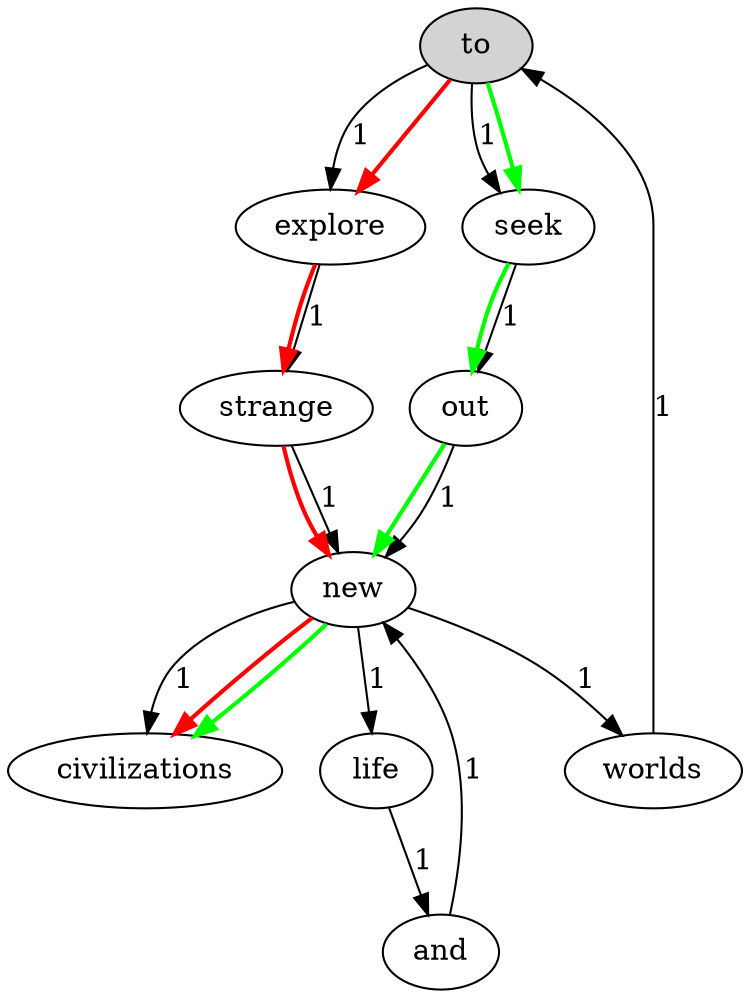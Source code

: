 digraph G {
	to [style=filled, fillcolor=lightgray];
	new -> worlds [label="1"];
	new -> civilizations [label="1"];
	new -> life [label="1"];
	worlds -> to [label="1"];
	explore -> strange [label="1"];
	and -> new [label="1"];
	to -> explore [label="1"];
	to -> seek [label="1"];
	seek -> out [label="1"];
	strange -> new [label="1"];
	life -> and [label="1"];
	out -> new [label="1"];
	to -> explore [color="red", penwidth=2];
	explore -> strange [color="red", penwidth=2];
	strange -> new [color="red", penwidth=2];
	new -> civilizations [color="red", penwidth=2];
	to -> seek [color="green", penwidth=2];
	seek -> out [color="green", penwidth=2];
	out -> new [color="green", penwidth=2];
	new -> civilizations [color="green", penwidth=2];
}
